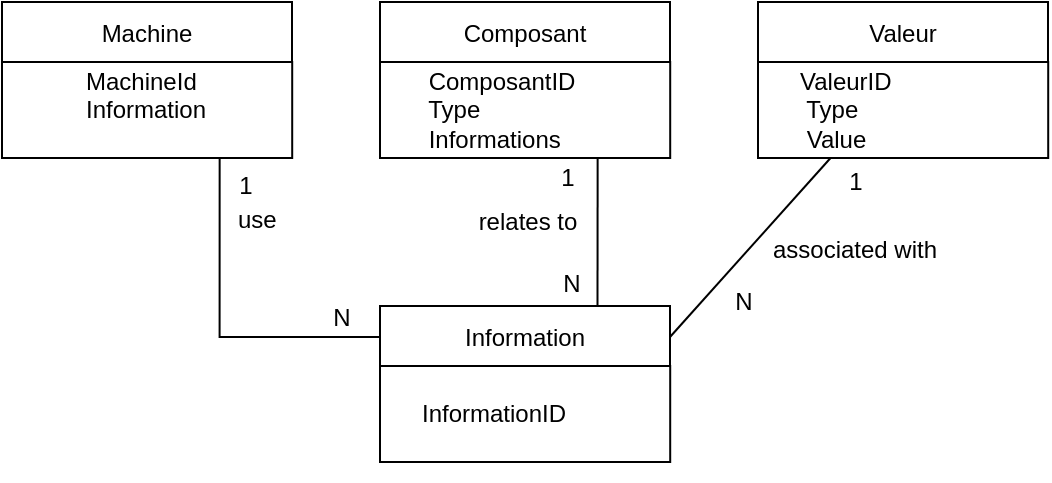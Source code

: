 <mxfile version="24.9.1">
  <diagram name="Page-1" id="VuJldoAL195LV_wyt031">
    <mxGraphModel dx="1018" dy="604" grid="0" gridSize="10" guides="1" tooltips="1" connect="1" arrows="1" fold="1" page="1" pageScale="1" pageWidth="827" pageHeight="1169" math="0" shadow="0">
      <root>
        <mxCell id="0" />
        <mxCell id="1" parent="0" />
        <mxCell id="MRufo1u_CMUIJk8VGwr3-2" value="Machine" style="rounded=0;whiteSpace=wrap;html=1;" parent="1" vertex="1">
          <mxGeometry x="43" y="132" width="145" height="31" as="geometry" />
        </mxCell>
        <mxCell id="MRufo1u_CMUIJk8VGwr3-3" value="&lt;blockquote&gt;&lt;div align=&quot;left&quot;&gt;&lt;div align=&quot;left&quot;&gt;MachineId&lt;/div&gt;&lt;div align=&quot;left&quot;&gt;Information&lt;/div&gt;&lt;/div&gt;&lt;/blockquote&gt;&lt;div align=&quot;left&quot;&gt;&lt;br&gt;&lt;/div&gt;" style="rounded=0;whiteSpace=wrap;html=1;align=left;" parent="1" vertex="1">
          <mxGeometry x="43" y="162" width="145.1" height="48" as="geometry" />
        </mxCell>
        <mxCell id="GkBkHnNWQQc75pvKrSIX-1" value="Composant" style="rounded=0;whiteSpace=wrap;html=1;" parent="1" vertex="1">
          <mxGeometry x="232" y="132" width="145" height="31" as="geometry" />
        </mxCell>
        <mxCell id="GkBkHnNWQQc75pvKrSIX-2" value="&lt;blockquote&gt;&lt;div align=&quot;left&quot;&gt;&lt;br&gt;&lt;/div&gt;&lt;/blockquote&gt;&lt;div align=&quot;left&quot;&gt;&lt;br&gt;&lt;/div&gt;&lt;div align=&quot;left&quot;&gt;&lt;br&gt;&lt;/div&gt;" style="rounded=0;whiteSpace=wrap;html=1;align=left;" parent="1" vertex="1">
          <mxGeometry x="232" y="162" width="145.1" height="48" as="geometry" />
        </mxCell>
        <mxCell id="GkBkHnNWQQc75pvKrSIX-3" value="Valeur" style="rounded=0;whiteSpace=wrap;html=1;" parent="1" vertex="1">
          <mxGeometry x="421" y="132" width="145" height="31" as="geometry" />
        </mxCell>
        <mxCell id="GkBkHnNWQQc75pvKrSIX-4" value="&lt;blockquote&gt;&lt;div align=&quot;left&quot;&gt;&lt;br&gt;&lt;/div&gt;&lt;/blockquote&gt;&lt;div align=&quot;left&quot;&gt;&lt;br&gt;&lt;/div&gt;&lt;div align=&quot;left&quot;&gt;&lt;br&gt;&lt;/div&gt;" style="rounded=0;whiteSpace=wrap;html=1;align=left;" parent="1" vertex="1">
          <mxGeometry x="421" y="162" width="145.1" height="48" as="geometry" />
        </mxCell>
        <mxCell id="GkBkHnNWQQc75pvKrSIX-11" style="edgeStyle=orthogonalEdgeStyle;rounded=0;orthogonalLoop=1;jettySize=auto;html=1;exitX=0.75;exitY=0;exitDx=0;exitDy=0;entryX=0.75;entryY=1;entryDx=0;entryDy=0;endArrow=none;endFill=0;" parent="1" source="GkBkHnNWQQc75pvKrSIX-5" target="GkBkHnNWQQc75pvKrSIX-2" edge="1">
          <mxGeometry relative="1" as="geometry">
            <Array as="points" />
          </mxGeometry>
        </mxCell>
        <mxCell id="GkBkHnNWQQc75pvKrSIX-12" style="edgeStyle=orthogonalEdgeStyle;rounded=0;orthogonalLoop=1;jettySize=auto;html=1;exitX=0;exitY=0.5;exitDx=0;exitDy=0;entryX=0.75;entryY=1;entryDx=0;entryDy=0;endArrow=none;endFill=0;" parent="1" source="GkBkHnNWQQc75pvKrSIX-5" target="MRufo1u_CMUIJk8VGwr3-3" edge="1">
          <mxGeometry relative="1" as="geometry" />
        </mxCell>
        <mxCell id="GkBkHnNWQQc75pvKrSIX-5" value="Information" style="rounded=0;whiteSpace=wrap;html=1;" parent="1" vertex="1">
          <mxGeometry x="232" y="284" width="145" height="31" as="geometry" />
        </mxCell>
        <mxCell id="GkBkHnNWQQc75pvKrSIX-6" value="&lt;blockquote&gt;&lt;div align=&quot;left&quot;&gt;&lt;br&gt;&lt;/div&gt;&lt;/blockquote&gt;&lt;div align=&quot;left&quot;&gt;&lt;br&gt;&lt;/div&gt;&lt;div align=&quot;left&quot;&gt;&lt;br&gt;&lt;/div&gt;" style="rounded=0;whiteSpace=wrap;html=1;align=left;" parent="1" vertex="1">
          <mxGeometry x="232" y="314" width="145.1" height="48" as="geometry" />
        </mxCell>
        <mxCell id="GkBkHnNWQQc75pvKrSIX-7" value="&lt;div&gt;&amp;nbsp; &amp;nbsp; ComposantID&amp;nbsp;&lt;/div&gt;&lt;div&gt;&amp;nbsp; &amp;nbsp; Type&amp;nbsp;&lt;/div&gt;&lt;div&gt;&amp;nbsp; &amp;nbsp; Informations&lt;/div&gt;" style="text;strokeColor=none;fillColor=none;align=left;verticalAlign=middle;spacingLeft=4;spacingRight=4;overflow=hidden;points=[[0,0.5],[1,0.5]];portConstraint=eastwest;rotatable=0;whiteSpace=wrap;html=1;" parent="1" vertex="1">
          <mxGeometry x="236.55" y="162" width="136" height="45" as="geometry" />
        </mxCell>
        <mxCell id="GkBkHnNWQQc75pvKrSIX-8" value="&lt;div&gt;&amp;nbsp; &amp;nbsp;ValeurID&amp;nbsp;&lt;/div&gt;&lt;div&gt;&amp;nbsp; &amp;nbsp; Type&amp;nbsp;&lt;/div&gt;&lt;div&gt;&amp;nbsp; &amp;nbsp; Value&lt;/div&gt;" style="text;strokeColor=none;fillColor=none;align=left;verticalAlign=middle;spacingLeft=4;spacingRight=4;overflow=hidden;points=[[0,0.5],[1,0.5]];portConstraint=eastwest;rotatable=0;whiteSpace=wrap;html=1;" parent="1" vertex="1">
          <mxGeometry x="425.55" y="162" width="136" height="47" as="geometry" />
        </mxCell>
        <mxCell id="GkBkHnNWQQc75pvKrSIX-9" value="&lt;div&gt;&amp;nbsp; &amp;nbsp;InformationID&lt;/div&gt;" style="text;strokeColor=none;fillColor=none;align=left;verticalAlign=middle;spacingLeft=4;spacingRight=4;overflow=hidden;points=[[0,0.5],[1,0.5]];portConstraint=eastwest;rotatable=0;whiteSpace=wrap;html=1;" parent="1" vertex="1">
          <mxGeometry x="236.5" y="314.5" width="136" height="47" as="geometry" />
        </mxCell>
        <mxCell id="GkBkHnNWQQc75pvKrSIX-10" value="" style="endArrow=none;html=1;rounded=0;entryX=0.25;entryY=1;entryDx=0;entryDy=0;exitX=1;exitY=0.5;exitDx=0;exitDy=0;" parent="1" source="GkBkHnNWQQc75pvKrSIX-5" target="GkBkHnNWQQc75pvKrSIX-4" edge="1">
          <mxGeometry width="50" height="50" relative="1" as="geometry">
            <mxPoint x="377.1" y="284" as="sourcePoint" />
            <mxPoint x="427.1" y="234" as="targetPoint" />
          </mxGeometry>
        </mxCell>
        <mxCell id="GkBkHnNWQQc75pvKrSIX-13" value="1" style="text;html=1;align=center;verticalAlign=middle;whiteSpace=wrap;rounded=0;" parent="1" vertex="1">
          <mxGeometry x="316" y="214" width="20" height="11" as="geometry" />
        </mxCell>
        <mxCell id="GkBkHnNWQQc75pvKrSIX-17" value="N" style="text;html=1;align=center;verticalAlign=middle;whiteSpace=wrap;rounded=0;" parent="1" vertex="1">
          <mxGeometry x="318" y="267" width="20" height="11" as="geometry" />
        </mxCell>
        <mxCell id="GkBkHnNWQQc75pvKrSIX-18" value="1" style="text;html=1;align=center;verticalAlign=middle;whiteSpace=wrap;rounded=0;" parent="1" vertex="1">
          <mxGeometry x="460" y="216" width="20" height="11" as="geometry" />
        </mxCell>
        <mxCell id="GkBkHnNWQQc75pvKrSIX-19" value="N" style="text;html=1;align=center;verticalAlign=middle;whiteSpace=wrap;rounded=0;" parent="1" vertex="1">
          <mxGeometry x="404" y="276" width="20" height="11" as="geometry" />
        </mxCell>
        <mxCell id="GkBkHnNWQQc75pvKrSIX-20" value="1" style="text;html=1;align=center;verticalAlign=middle;whiteSpace=wrap;rounded=0;" parent="1" vertex="1">
          <mxGeometry x="155" y="218" width="20" height="11" as="geometry" />
        </mxCell>
        <mxCell id="GkBkHnNWQQc75pvKrSIX-21" value="N" style="text;html=1;align=center;verticalAlign=middle;whiteSpace=wrap;rounded=0;" parent="1" vertex="1">
          <mxGeometry x="203" y="284" width="20" height="11" as="geometry" />
        </mxCell>
        <mxCell id="esj8xbyJtgWxS25Ufru5-1" value="use" style="text;whiteSpace=wrap;html=1;" vertex="1" parent="1">
          <mxGeometry x="158.77" y="227" width="29.33" height="27" as="geometry" />
        </mxCell>
        <mxCell id="esj8xbyJtgWxS25Ufru5-7" value="relates to" style="text;html=1;align=center;verticalAlign=middle;whiteSpace=wrap;rounded=0;" vertex="1" parent="1">
          <mxGeometry x="276" y="227" width="60" height="30" as="geometry" />
        </mxCell>
        <mxCell id="esj8xbyJtgWxS25Ufru5-8" value="associated with" style="text;html=1;align=center;verticalAlign=middle;whiteSpace=wrap;rounded=0;" vertex="1" parent="1">
          <mxGeometry x="424" y="241" width="91" height="30" as="geometry" />
        </mxCell>
      </root>
    </mxGraphModel>
  </diagram>
</mxfile>
